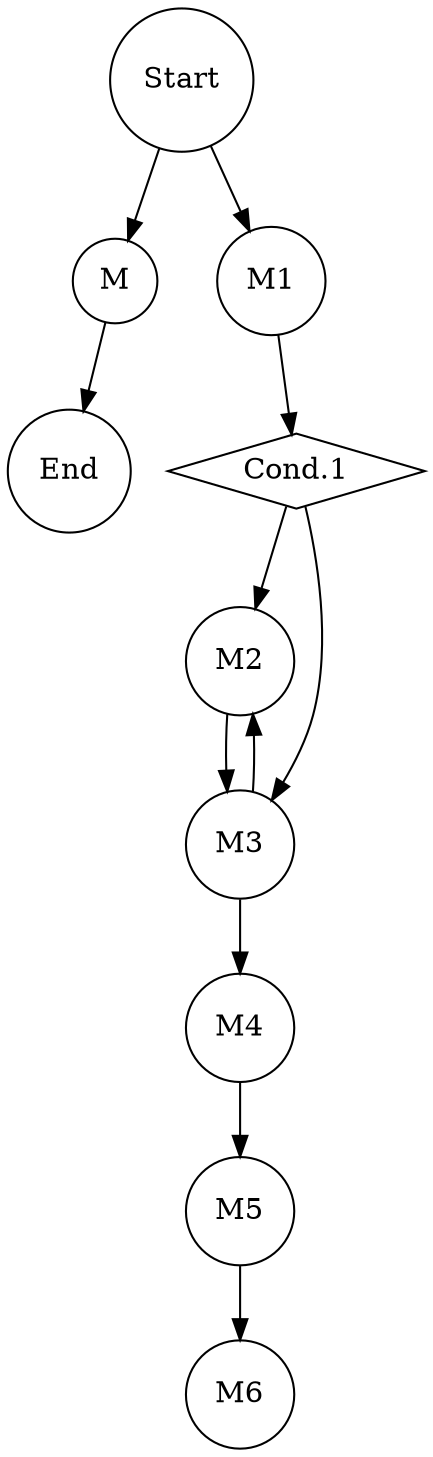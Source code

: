 strict digraph {
  "global:Start" [label=Start,shape=circle,type=EntryPoint,scope=global]
  "global:M" [label=M,shape=circle,type=FunctionDeclaration,scope=global]
  "M:Cond.1" [label="Cond.1",shape=diamond,type=Condition,scope=M]
  "global:M1" [label=M1,shape=circle,type=FunctionDeclaration,scope=global]
  "global:M2" [label=M2,shape=circle,type=FunctionDeclaration,scope=global]
  "global:M3" [label=M3,shape=circle,type=FunctionDeclaration,scope=global]
  "global:M4" [label=M4,shape=circle,type=FunctionDeclaration,scope=global]
  "global:M5" [label=M5,shape=circle,type=FunctionDeclaration,scope=global]
  "global:M6" [label=M6,shape=circle,type=FunctionDeclaration,scope=global]
  "global:End" [label=End,shape=circle,type=ExitPoint,scope=global]
  "global:Start" -> "global:M1" [type=call]
  "global:M1" -> "M:Cond.1" [type=control]
  "M:Cond.1" -> "global:M2" [type=call]
  "M:Cond.1" -> "global:M3" [type=call]
  "global:M3" -> "global:M2" [type=call]
  "global:M2" -> "global:M3" [type=call]
  "global:M3" -> "global:M4" [type=call]
  "global:M4" -> "global:M5" [type=call]
  "global:M5" -> "global:M6" [type=call]
  "global:Start" -> "global:M" [type=call]
  "global:M" -> "global:End" [type=control]
}
